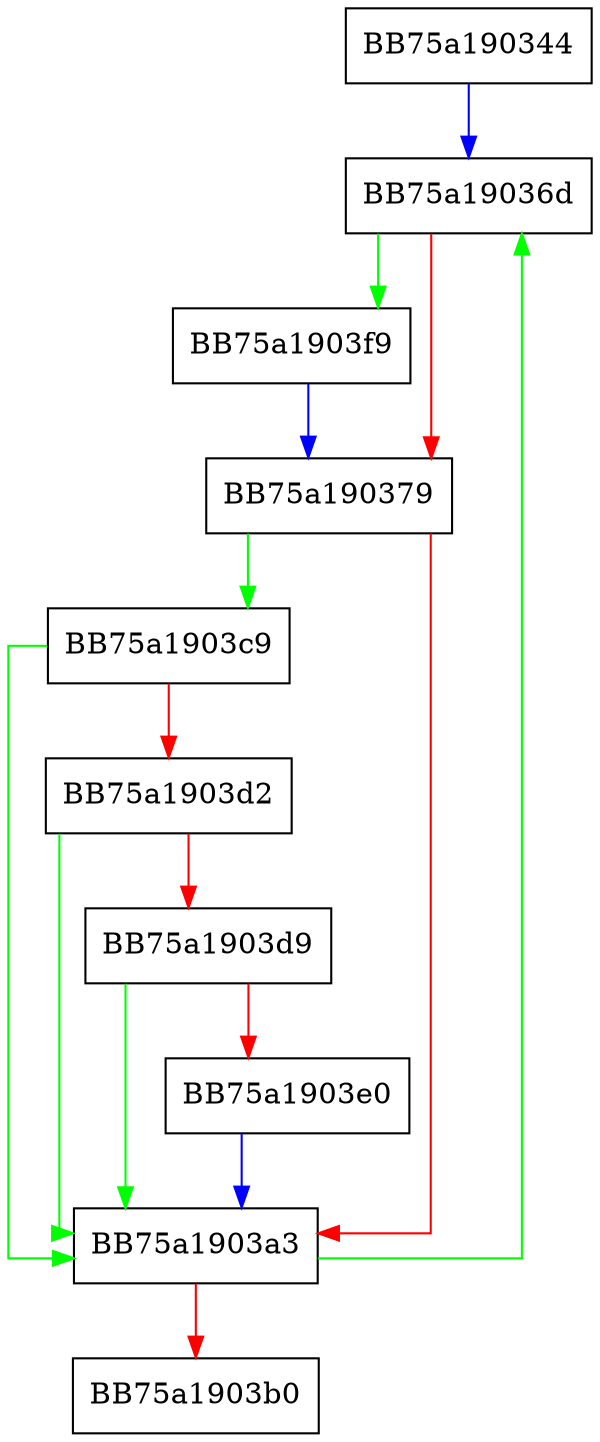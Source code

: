 digraph update_cursors_pgshift {
  node [shape="box"];
  graph [splines=ortho];
  BB75a190344 -> BB75a19036d [color="blue"];
  BB75a19036d -> BB75a1903f9 [color="green"];
  BB75a19036d -> BB75a190379 [color="red"];
  BB75a190379 -> BB75a1903c9 [color="green"];
  BB75a190379 -> BB75a1903a3 [color="red"];
  BB75a1903a3 -> BB75a19036d [color="green"];
  BB75a1903a3 -> BB75a1903b0 [color="red"];
  BB75a1903c9 -> BB75a1903a3 [color="green"];
  BB75a1903c9 -> BB75a1903d2 [color="red"];
  BB75a1903d2 -> BB75a1903a3 [color="green"];
  BB75a1903d2 -> BB75a1903d9 [color="red"];
  BB75a1903d9 -> BB75a1903a3 [color="green"];
  BB75a1903d9 -> BB75a1903e0 [color="red"];
  BB75a1903e0 -> BB75a1903a3 [color="blue"];
  BB75a1903f9 -> BB75a190379 [color="blue"];
}